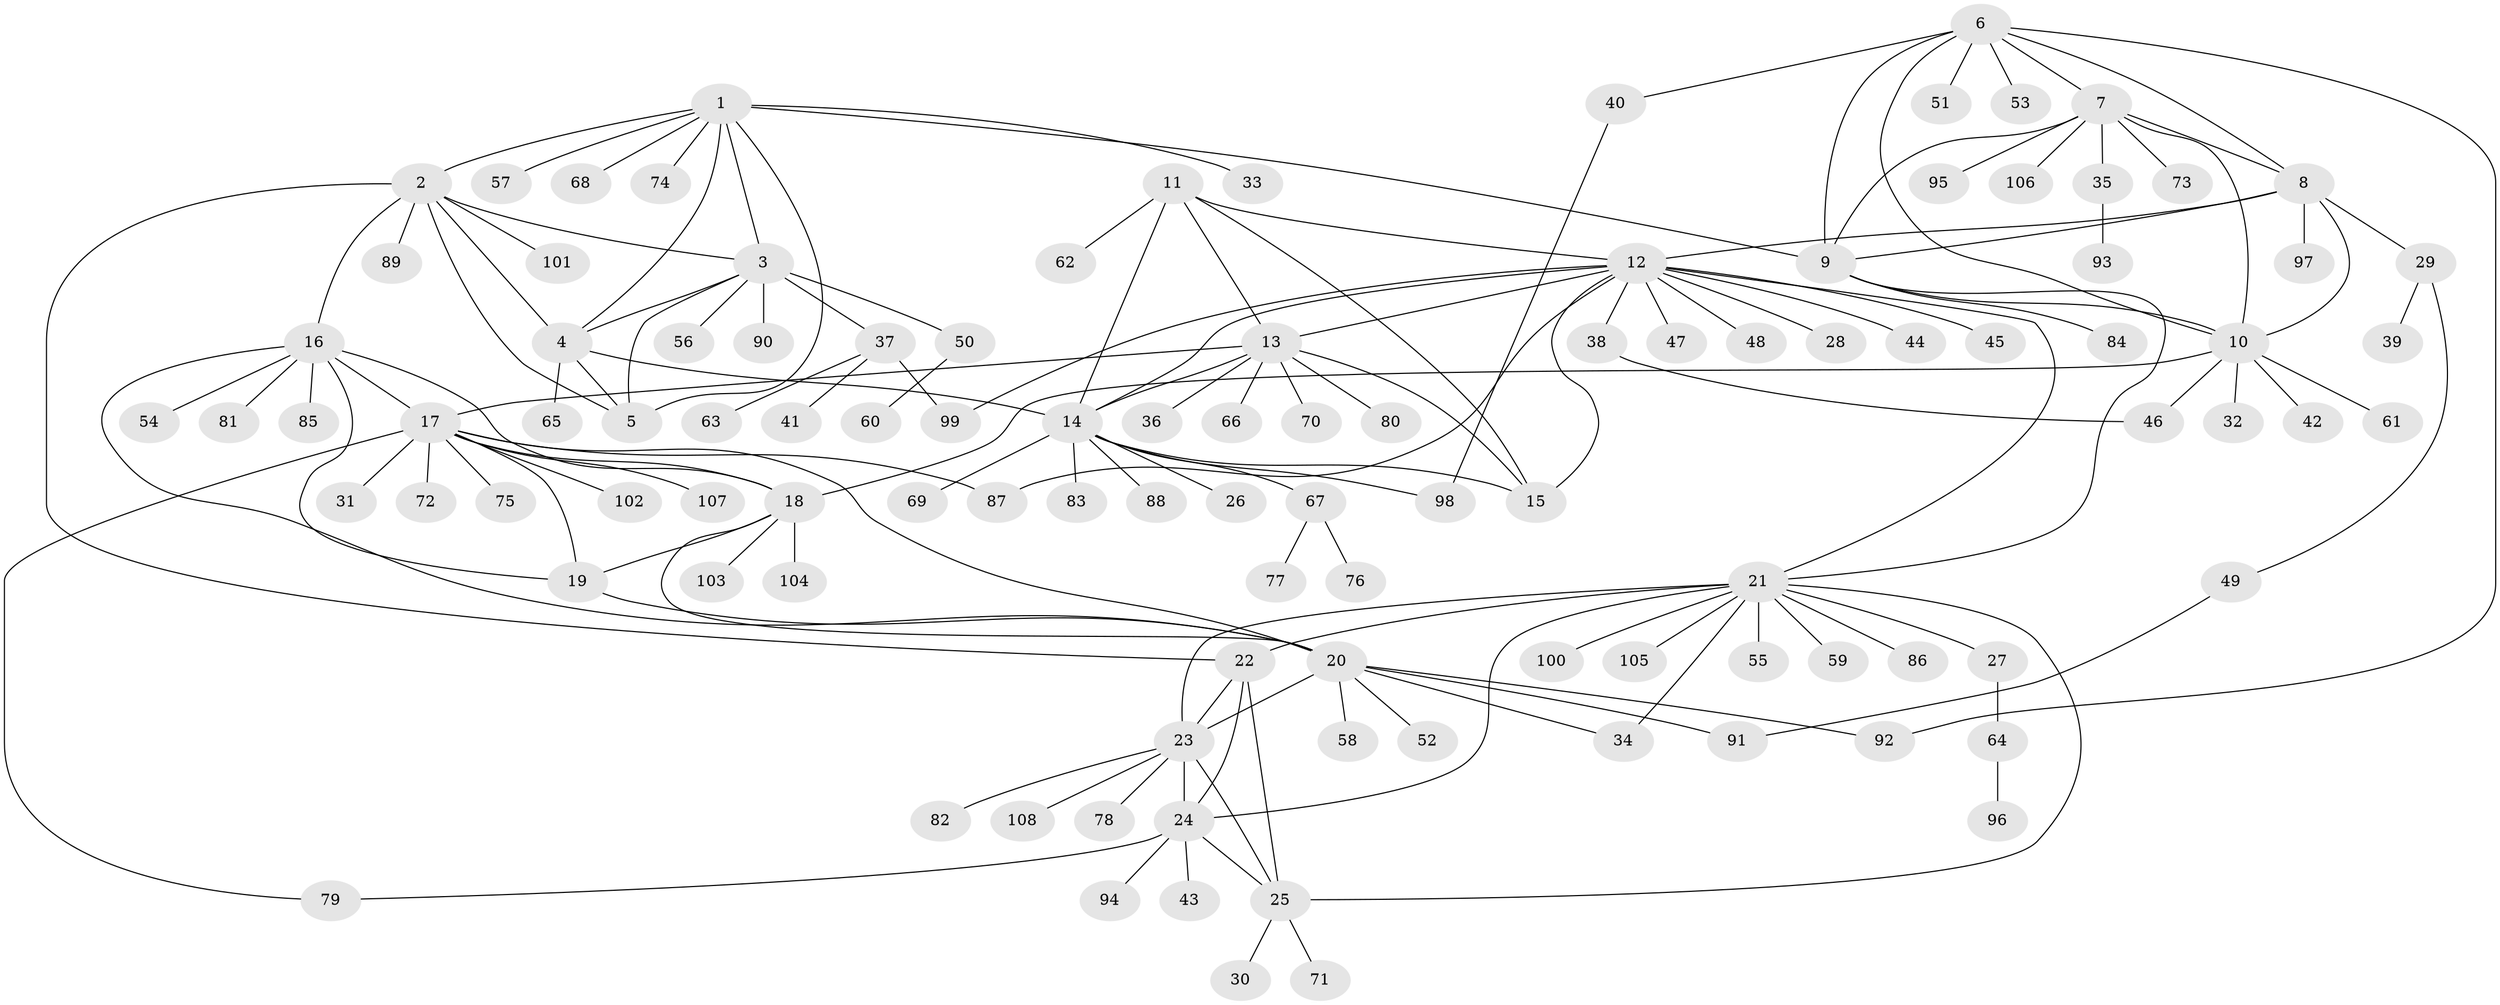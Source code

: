// Generated by graph-tools (version 1.1) at 2025/37/03/09/25 02:37:43]
// undirected, 108 vertices, 151 edges
graph export_dot {
graph [start="1"]
  node [color=gray90,style=filled];
  1;
  2;
  3;
  4;
  5;
  6;
  7;
  8;
  9;
  10;
  11;
  12;
  13;
  14;
  15;
  16;
  17;
  18;
  19;
  20;
  21;
  22;
  23;
  24;
  25;
  26;
  27;
  28;
  29;
  30;
  31;
  32;
  33;
  34;
  35;
  36;
  37;
  38;
  39;
  40;
  41;
  42;
  43;
  44;
  45;
  46;
  47;
  48;
  49;
  50;
  51;
  52;
  53;
  54;
  55;
  56;
  57;
  58;
  59;
  60;
  61;
  62;
  63;
  64;
  65;
  66;
  67;
  68;
  69;
  70;
  71;
  72;
  73;
  74;
  75;
  76;
  77;
  78;
  79;
  80;
  81;
  82;
  83;
  84;
  85;
  86;
  87;
  88;
  89;
  90;
  91;
  92;
  93;
  94;
  95;
  96;
  97;
  98;
  99;
  100;
  101;
  102;
  103;
  104;
  105;
  106;
  107;
  108;
  1 -- 2;
  1 -- 3;
  1 -- 4;
  1 -- 5;
  1 -- 9;
  1 -- 33;
  1 -- 57;
  1 -- 68;
  1 -- 74;
  2 -- 3;
  2 -- 4;
  2 -- 5;
  2 -- 16;
  2 -- 22;
  2 -- 89;
  2 -- 101;
  3 -- 4;
  3 -- 5;
  3 -- 37;
  3 -- 50;
  3 -- 56;
  3 -- 90;
  4 -- 5;
  4 -- 14;
  4 -- 65;
  6 -- 7;
  6 -- 8;
  6 -- 9;
  6 -- 10;
  6 -- 40;
  6 -- 51;
  6 -- 53;
  6 -- 92;
  7 -- 8;
  7 -- 9;
  7 -- 10;
  7 -- 35;
  7 -- 73;
  7 -- 95;
  7 -- 106;
  8 -- 9;
  8 -- 10;
  8 -- 12;
  8 -- 29;
  8 -- 97;
  9 -- 10;
  9 -- 21;
  9 -- 84;
  10 -- 18;
  10 -- 32;
  10 -- 42;
  10 -- 46;
  10 -- 61;
  11 -- 12;
  11 -- 13;
  11 -- 14;
  11 -- 15;
  11 -- 62;
  12 -- 13;
  12 -- 14;
  12 -- 15;
  12 -- 21;
  12 -- 28;
  12 -- 38;
  12 -- 44;
  12 -- 45;
  12 -- 47;
  12 -- 48;
  12 -- 87;
  12 -- 99;
  13 -- 14;
  13 -- 15;
  13 -- 17;
  13 -- 36;
  13 -- 66;
  13 -- 70;
  13 -- 80;
  14 -- 15;
  14 -- 26;
  14 -- 67;
  14 -- 69;
  14 -- 83;
  14 -- 88;
  14 -- 98;
  16 -- 17;
  16 -- 18;
  16 -- 19;
  16 -- 20;
  16 -- 54;
  16 -- 81;
  16 -- 85;
  17 -- 18;
  17 -- 19;
  17 -- 20;
  17 -- 31;
  17 -- 72;
  17 -- 75;
  17 -- 79;
  17 -- 87;
  17 -- 102;
  17 -- 107;
  18 -- 19;
  18 -- 20;
  18 -- 103;
  18 -- 104;
  19 -- 20;
  20 -- 23;
  20 -- 34;
  20 -- 52;
  20 -- 58;
  20 -- 91;
  20 -- 92;
  21 -- 22;
  21 -- 23;
  21 -- 24;
  21 -- 25;
  21 -- 27;
  21 -- 34;
  21 -- 55;
  21 -- 59;
  21 -- 86;
  21 -- 100;
  21 -- 105;
  22 -- 23;
  22 -- 24;
  22 -- 25;
  23 -- 24;
  23 -- 25;
  23 -- 78;
  23 -- 82;
  23 -- 108;
  24 -- 25;
  24 -- 43;
  24 -- 79;
  24 -- 94;
  25 -- 30;
  25 -- 71;
  27 -- 64;
  29 -- 39;
  29 -- 49;
  35 -- 93;
  37 -- 41;
  37 -- 63;
  37 -- 99;
  38 -- 46;
  40 -- 98;
  49 -- 91;
  50 -- 60;
  64 -- 96;
  67 -- 76;
  67 -- 77;
}
